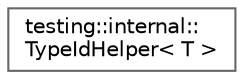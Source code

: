 digraph "Gráfico de jerarquía de clases"
{
 // LATEX_PDF_SIZE
  bgcolor="transparent";
  edge [fontname=Helvetica,fontsize=10,labelfontname=Helvetica,labelfontsize=10];
  node [fontname=Helvetica,fontsize=10,shape=box,height=0.2,width=0.4];
  rankdir="LR";
  Node0 [id="Node000000",label="testing::internal::\lTypeIdHelper\< T \>",height=0.2,width=0.4,color="grey40", fillcolor="white", style="filled",URL="$classtesting_1_1internal_1_1_type_id_helper.html",tooltip=" "];
}
